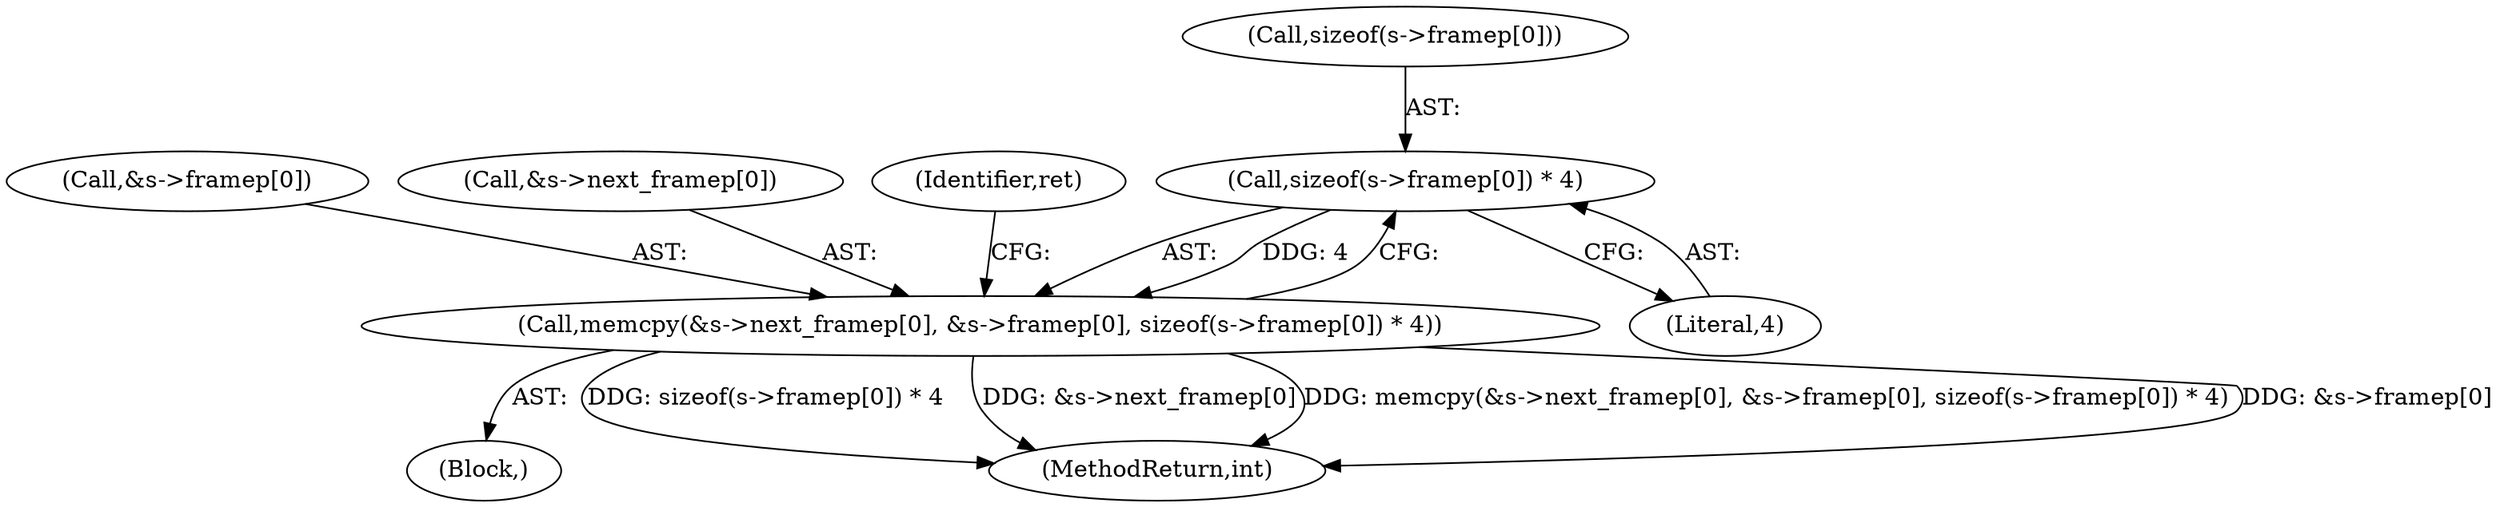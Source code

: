 digraph "0_FFmpeg_6b5d3fb26fb4be48e4966e4b1d97c2165538d4ef@API" {
"1000867" [label="(Call,sizeof(s->framep[0]) * 4)"];
"1000854" [label="(Call,memcpy(&s->next_framep[0], &s->framep[0], sizeof(s->framep[0]) * 4))"];
"1000861" [label="(Call,&s->framep[0])"];
"1000867" [label="(Call,sizeof(s->framep[0]) * 4)"];
"1000855" [label="(Call,&s->next_framep[0])"];
"1000108" [label="(Block,)"];
"1000877" [label="(MethodReturn,int)"];
"1000876" [label="(Identifier,ret)"];
"1000854" [label="(Call,memcpy(&s->next_framep[0], &s->framep[0], sizeof(s->framep[0]) * 4))"];
"1000874" [label="(Literal,4)"];
"1000868" [label="(Call,sizeof(s->framep[0]))"];
"1000867" -> "1000854"  [label="AST: "];
"1000867" -> "1000874"  [label="CFG: "];
"1000868" -> "1000867"  [label="AST: "];
"1000874" -> "1000867"  [label="AST: "];
"1000854" -> "1000867"  [label="CFG: "];
"1000867" -> "1000854"  [label="DDG: 4"];
"1000854" -> "1000108"  [label="AST: "];
"1000855" -> "1000854"  [label="AST: "];
"1000861" -> "1000854"  [label="AST: "];
"1000876" -> "1000854"  [label="CFG: "];
"1000854" -> "1000877"  [label="DDG: sizeof(s->framep[0]) * 4"];
"1000854" -> "1000877"  [label="DDG: &s->next_framep[0]"];
"1000854" -> "1000877"  [label="DDG: memcpy(&s->next_framep[0], &s->framep[0], sizeof(s->framep[0]) * 4)"];
"1000854" -> "1000877"  [label="DDG: &s->framep[0]"];
}
